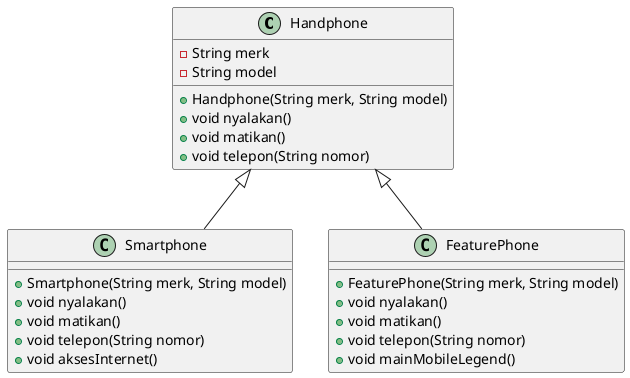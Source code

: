 @startuml
class Handphone {
    - String merk
    - String model
    + Handphone(String merk, String model)
    + void nyalakan()
    + void matikan()
    + void telepon(String nomor)
}

class Smartphone {
    + Smartphone(String merk, String model)
    + void nyalakan()
    + void matikan()
    + void telepon(String nomor)
    + void aksesInternet()
}

class FeaturePhone {
    + FeaturePhone(String merk, String model)
    + void nyalakan()
    + void matikan()
    + void telepon(String nomor)
    + void mainMobileLegend()
}

Handphone <|-- Smartphone
Handphone <|-- FeaturePhone
@enduml